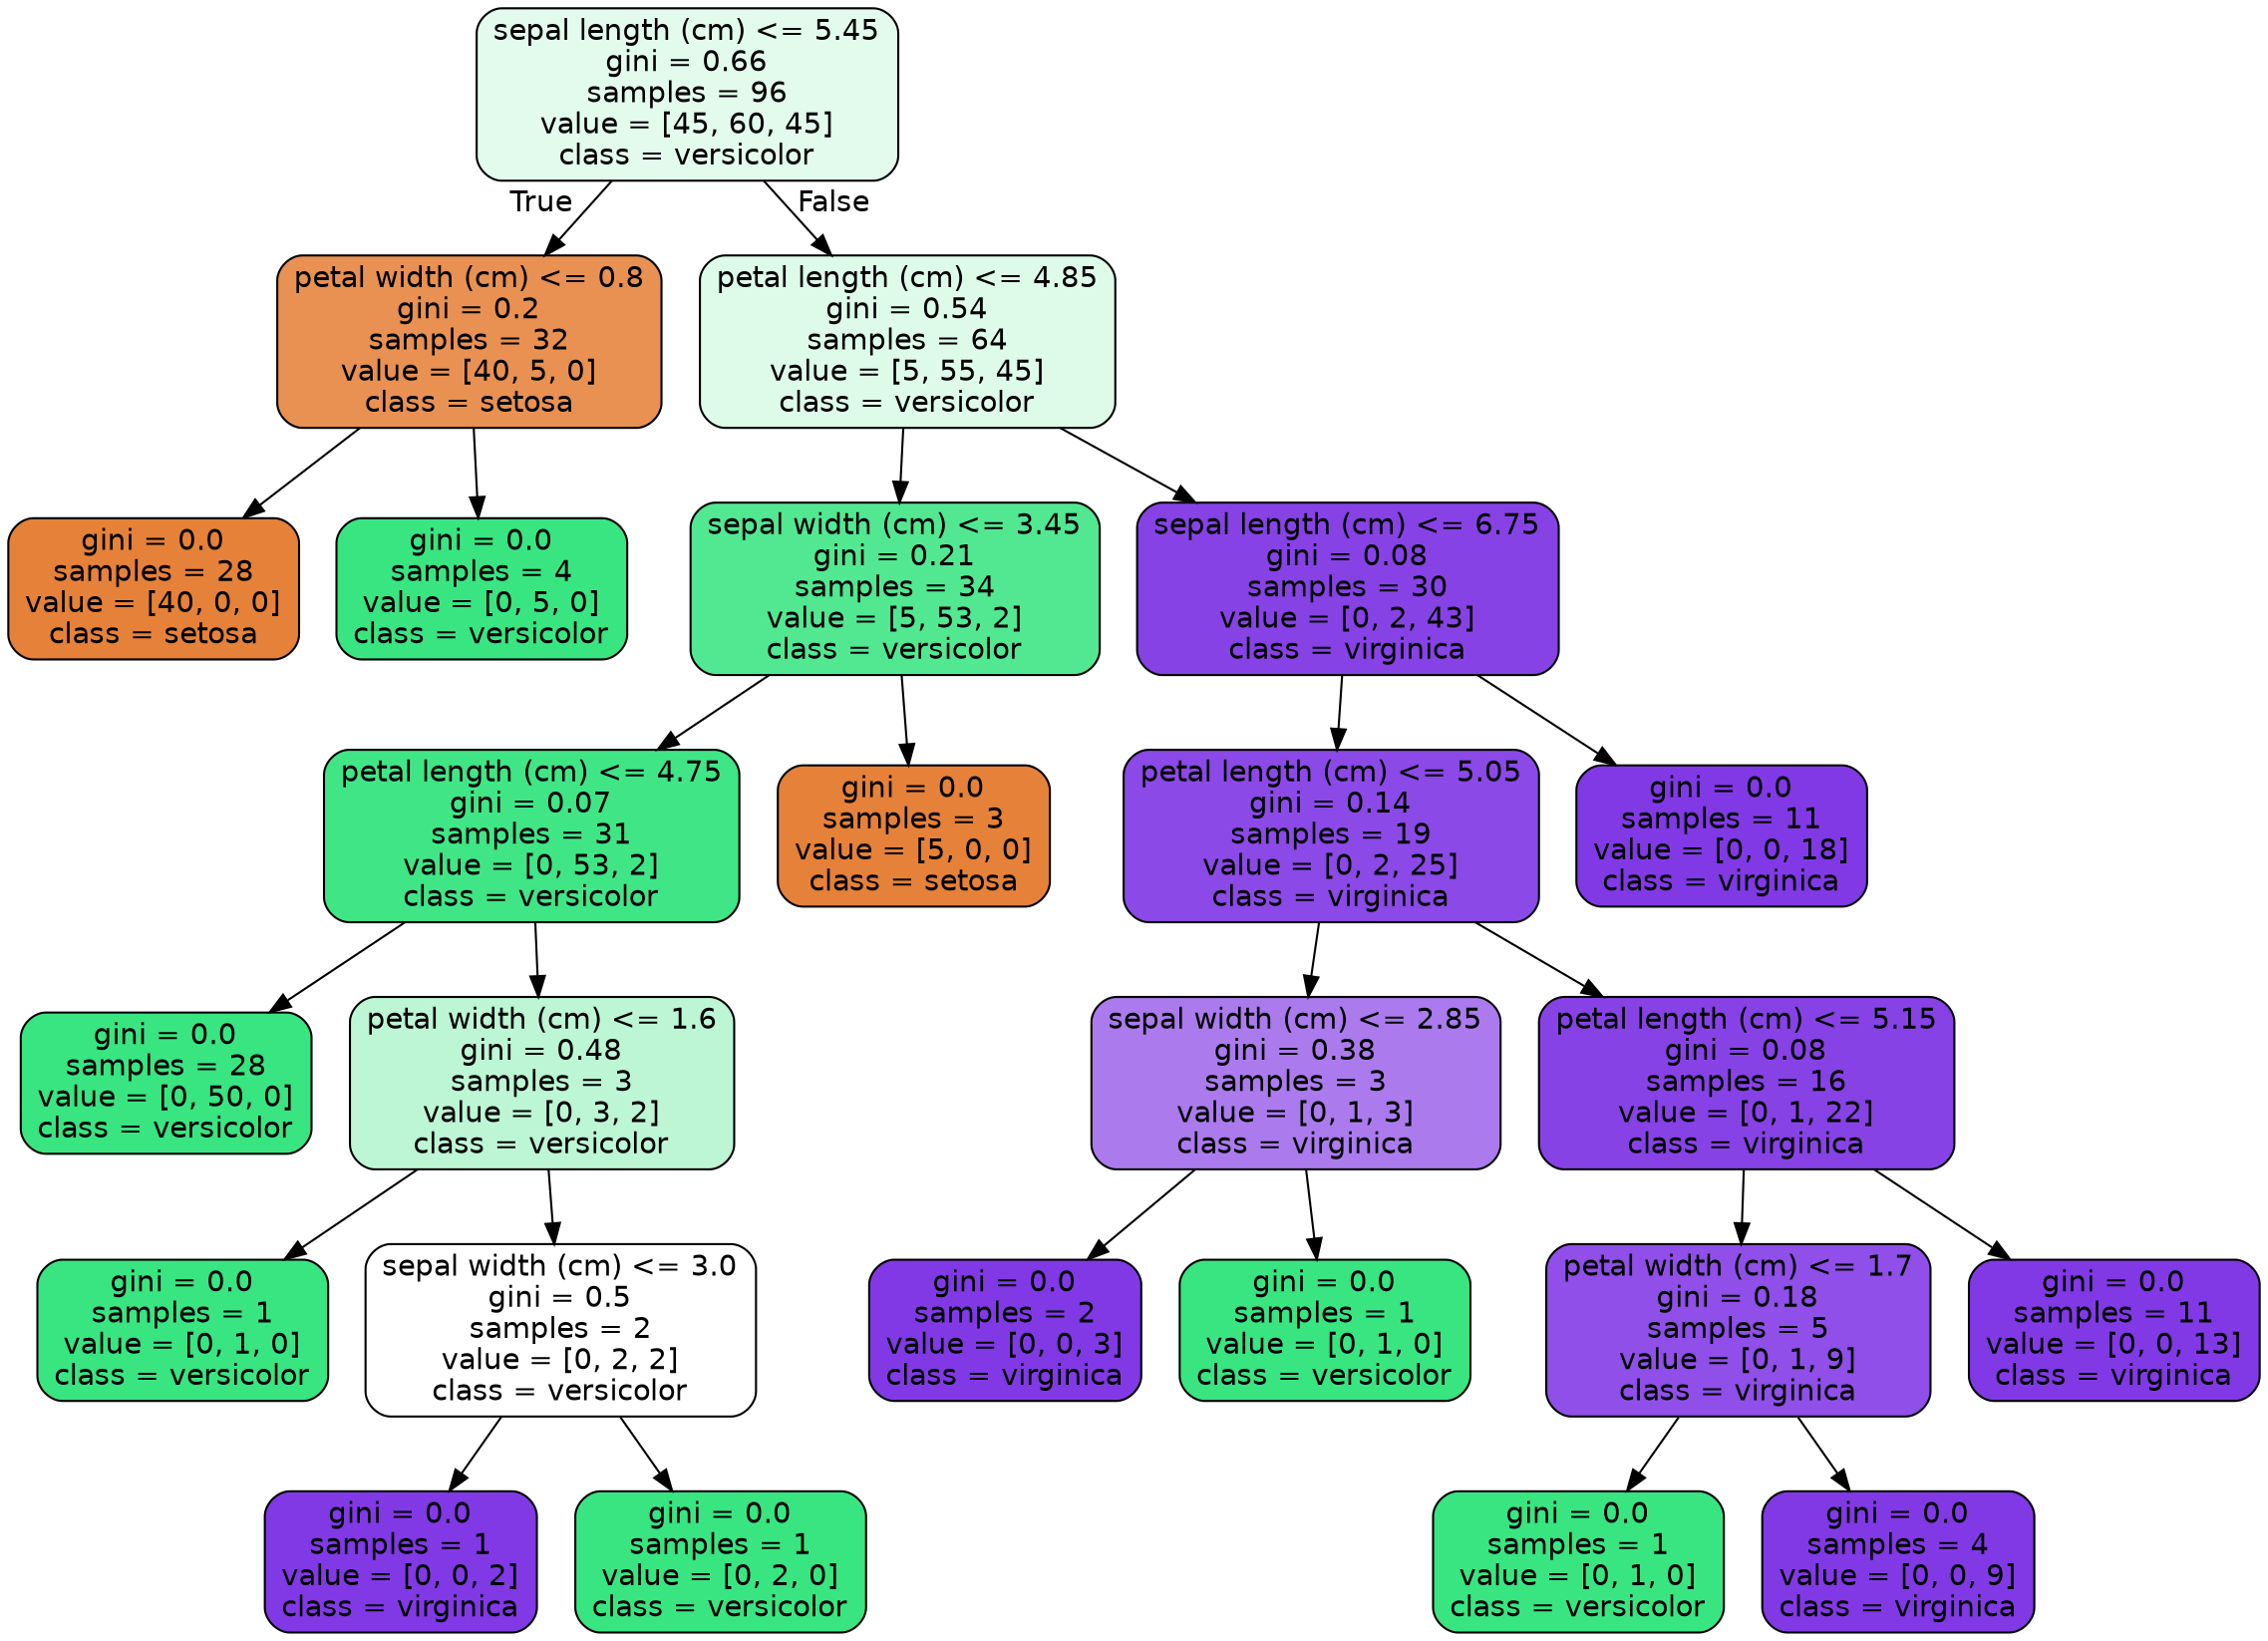 digraph Tree {
node [shape=box, style="filled, rounded", color="black", fontname="helvetica"] ;
edge [fontname="helvetica"] ;
0 [label="sepal length (cm) <= 5.45\ngini = 0.66\nsamples = 96\nvalue = [45, 60, 45]\nclass = versicolor", fillcolor="#e3fbed"] ;
1 [label="petal width (cm) <= 0.8\ngini = 0.2\nsamples = 32\nvalue = [40, 5, 0]\nclass = setosa", fillcolor="#e89152"] ;
0 -> 1 [labeldistance=2.5, labelangle=45, headlabel="True"] ;
2 [label="gini = 0.0\nsamples = 28\nvalue = [40, 0, 0]\nclass = setosa", fillcolor="#e58139"] ;
1 -> 2 ;
3 [label="gini = 0.0\nsamples = 4\nvalue = [0, 5, 0]\nclass = versicolor", fillcolor="#39e581"] ;
1 -> 3 ;
4 [label="petal length (cm) <= 4.85\ngini = 0.54\nsamples = 64\nvalue = [5, 55, 45]\nclass = versicolor", fillcolor="#defbea"] ;
0 -> 4 [labeldistance=2.5, labelangle=-45, headlabel="False"] ;
5 [label="sepal width (cm) <= 3.45\ngini = 0.21\nsamples = 34\nvalue = [5, 53, 2]\nclass = versicolor", fillcolor="#52e891"] ;
4 -> 5 ;
6 [label="petal length (cm) <= 4.75\ngini = 0.07\nsamples = 31\nvalue = [0, 53, 2]\nclass = versicolor", fillcolor="#40e686"] ;
5 -> 6 ;
7 [label="gini = 0.0\nsamples = 28\nvalue = [0, 50, 0]\nclass = versicolor", fillcolor="#39e581"] ;
6 -> 7 ;
8 [label="petal width (cm) <= 1.6\ngini = 0.48\nsamples = 3\nvalue = [0, 3, 2]\nclass = versicolor", fillcolor="#bdf6d5"] ;
6 -> 8 ;
9 [label="gini = 0.0\nsamples = 1\nvalue = [0, 1, 0]\nclass = versicolor", fillcolor="#39e581"] ;
8 -> 9 ;
10 [label="sepal width (cm) <= 3.0\ngini = 0.5\nsamples = 2\nvalue = [0, 2, 2]\nclass = versicolor", fillcolor="#ffffff"] ;
8 -> 10 ;
11 [label="gini = 0.0\nsamples = 1\nvalue = [0, 0, 2]\nclass = virginica", fillcolor="#8139e5"] ;
10 -> 11 ;
12 [label="gini = 0.0\nsamples = 1\nvalue = [0, 2, 0]\nclass = versicolor", fillcolor="#39e581"] ;
10 -> 12 ;
13 [label="gini = 0.0\nsamples = 3\nvalue = [5, 0, 0]\nclass = setosa", fillcolor="#e58139"] ;
5 -> 13 ;
14 [label="sepal length (cm) <= 6.75\ngini = 0.08\nsamples = 30\nvalue = [0, 2, 43]\nclass = virginica", fillcolor="#8742e6"] ;
4 -> 14 ;
15 [label="petal length (cm) <= 5.05\ngini = 0.14\nsamples = 19\nvalue = [0, 2, 25]\nclass = virginica", fillcolor="#8b49e7"] ;
14 -> 15 ;
16 [label="sepal width (cm) <= 2.85\ngini = 0.38\nsamples = 3\nvalue = [0, 1, 3]\nclass = virginica", fillcolor="#ab7bee"] ;
15 -> 16 ;
17 [label="gini = 0.0\nsamples = 2\nvalue = [0, 0, 3]\nclass = virginica", fillcolor="#8139e5"] ;
16 -> 17 ;
18 [label="gini = 0.0\nsamples = 1\nvalue = [0, 1, 0]\nclass = versicolor", fillcolor="#39e581"] ;
16 -> 18 ;
19 [label="petal length (cm) <= 5.15\ngini = 0.08\nsamples = 16\nvalue = [0, 1, 22]\nclass = virginica", fillcolor="#8742e6"] ;
15 -> 19 ;
20 [label="petal width (cm) <= 1.7\ngini = 0.18\nsamples = 5\nvalue = [0, 1, 9]\nclass = virginica", fillcolor="#8f4fe8"] ;
19 -> 20 ;
21 [label="gini = 0.0\nsamples = 1\nvalue = [0, 1, 0]\nclass = versicolor", fillcolor="#39e581"] ;
20 -> 21 ;
22 [label="gini = 0.0\nsamples = 4\nvalue = [0, 0, 9]\nclass = virginica", fillcolor="#8139e5"] ;
20 -> 22 ;
23 [label="gini = 0.0\nsamples = 11\nvalue = [0, 0, 13]\nclass = virginica", fillcolor="#8139e5"] ;
19 -> 23 ;
24 [label="gini = 0.0\nsamples = 11\nvalue = [0, 0, 18]\nclass = virginica", fillcolor="#8139e5"] ;
14 -> 24 ;
}